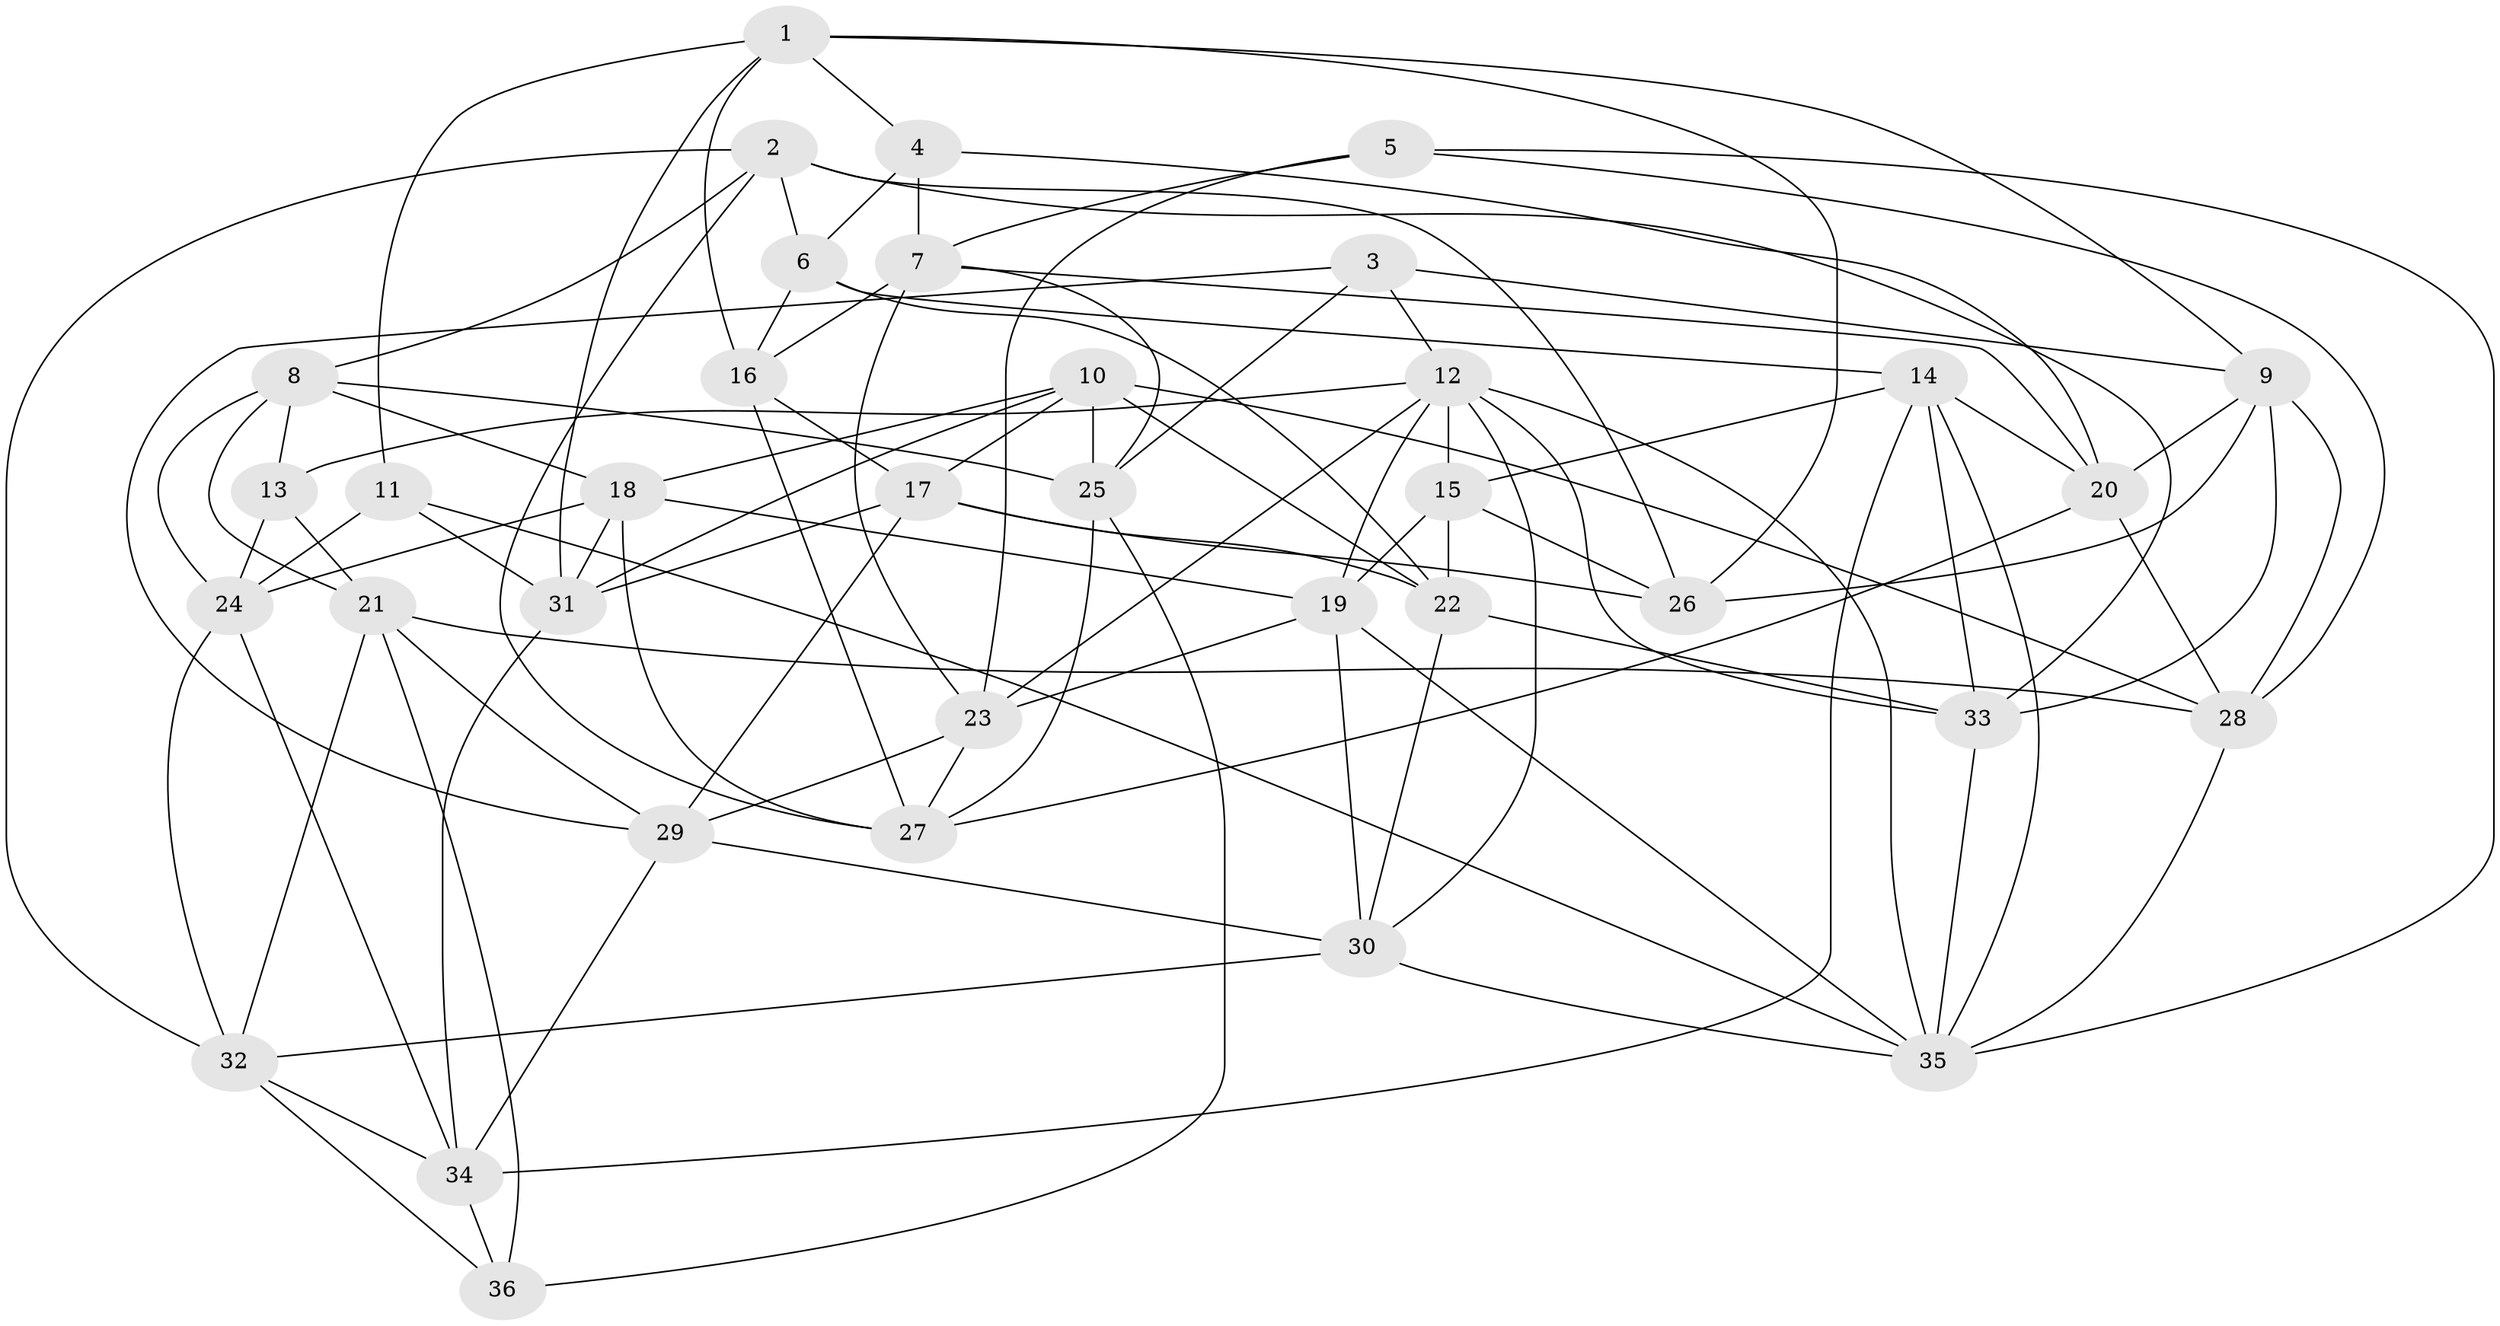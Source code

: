 // original degree distribution, {4: 1.0}
// Generated by graph-tools (version 1.1) at 2025/50/03/09/25 03:50:46]
// undirected, 36 vertices, 102 edges
graph export_dot {
graph [start="1"]
  node [color=gray90,style=filled];
  1;
  2;
  3;
  4;
  5;
  6;
  7;
  8;
  9;
  10;
  11;
  12;
  13;
  14;
  15;
  16;
  17;
  18;
  19;
  20;
  21;
  22;
  23;
  24;
  25;
  26;
  27;
  28;
  29;
  30;
  31;
  32;
  33;
  34;
  35;
  36;
  1 -- 4 [weight=1.0];
  1 -- 9 [weight=1.0];
  1 -- 11 [weight=1.0];
  1 -- 16 [weight=1.0];
  1 -- 26 [weight=1.0];
  1 -- 31 [weight=1.0];
  2 -- 6 [weight=1.0];
  2 -- 8 [weight=1.0];
  2 -- 26 [weight=1.0];
  2 -- 27 [weight=1.0];
  2 -- 32 [weight=1.0];
  2 -- 33 [weight=1.0];
  3 -- 9 [weight=1.0];
  3 -- 12 [weight=1.0];
  3 -- 25 [weight=1.0];
  3 -- 29 [weight=1.0];
  4 -- 6 [weight=1.0];
  4 -- 7 [weight=1.0];
  4 -- 20 [weight=1.0];
  5 -- 7 [weight=1.0];
  5 -- 23 [weight=1.0];
  5 -- 28 [weight=1.0];
  5 -- 35 [weight=1.0];
  6 -- 14 [weight=1.0];
  6 -- 16 [weight=2.0];
  6 -- 22 [weight=1.0];
  7 -- 16 [weight=1.0];
  7 -- 20 [weight=1.0];
  7 -- 23 [weight=1.0];
  7 -- 25 [weight=1.0];
  8 -- 13 [weight=1.0];
  8 -- 18 [weight=1.0];
  8 -- 21 [weight=1.0];
  8 -- 24 [weight=1.0];
  8 -- 25 [weight=1.0];
  9 -- 20 [weight=1.0];
  9 -- 26 [weight=1.0];
  9 -- 28 [weight=1.0];
  9 -- 33 [weight=1.0];
  10 -- 17 [weight=1.0];
  10 -- 18 [weight=1.0];
  10 -- 22 [weight=1.0];
  10 -- 25 [weight=1.0];
  10 -- 28 [weight=1.0];
  10 -- 31 [weight=1.0];
  11 -- 24 [weight=1.0];
  11 -- 31 [weight=1.0];
  11 -- 35 [weight=1.0];
  12 -- 13 [weight=1.0];
  12 -- 15 [weight=1.0];
  12 -- 19 [weight=1.0];
  12 -- 23 [weight=1.0];
  12 -- 30 [weight=1.0];
  12 -- 33 [weight=1.0];
  12 -- 35 [weight=1.0];
  13 -- 21 [weight=1.0];
  13 -- 24 [weight=1.0];
  14 -- 15 [weight=1.0];
  14 -- 20 [weight=1.0];
  14 -- 33 [weight=1.0];
  14 -- 34 [weight=1.0];
  14 -- 35 [weight=1.0];
  15 -- 19 [weight=1.0];
  15 -- 22 [weight=1.0];
  15 -- 26 [weight=2.0];
  16 -- 17 [weight=1.0];
  16 -- 27 [weight=1.0];
  17 -- 22 [weight=1.0];
  17 -- 26 [weight=1.0];
  17 -- 29 [weight=1.0];
  17 -- 31 [weight=1.0];
  18 -- 19 [weight=1.0];
  18 -- 24 [weight=1.0];
  18 -- 27 [weight=1.0];
  18 -- 31 [weight=1.0];
  19 -- 23 [weight=1.0];
  19 -- 30 [weight=1.0];
  19 -- 35 [weight=1.0];
  20 -- 27 [weight=1.0];
  20 -- 28 [weight=1.0];
  21 -- 28 [weight=1.0];
  21 -- 29 [weight=1.0];
  21 -- 32 [weight=1.0];
  21 -- 36 [weight=1.0];
  22 -- 30 [weight=1.0];
  22 -- 33 [weight=1.0];
  23 -- 27 [weight=1.0];
  23 -- 29 [weight=1.0];
  24 -- 32 [weight=1.0];
  24 -- 34 [weight=1.0];
  25 -- 27 [weight=1.0];
  25 -- 36 [weight=1.0];
  28 -- 35 [weight=1.0];
  29 -- 30 [weight=1.0];
  29 -- 34 [weight=1.0];
  30 -- 32 [weight=1.0];
  30 -- 35 [weight=1.0];
  31 -- 34 [weight=1.0];
  32 -- 34 [weight=1.0];
  32 -- 36 [weight=1.0];
  33 -- 35 [weight=1.0];
  34 -- 36 [weight=1.0];
}
